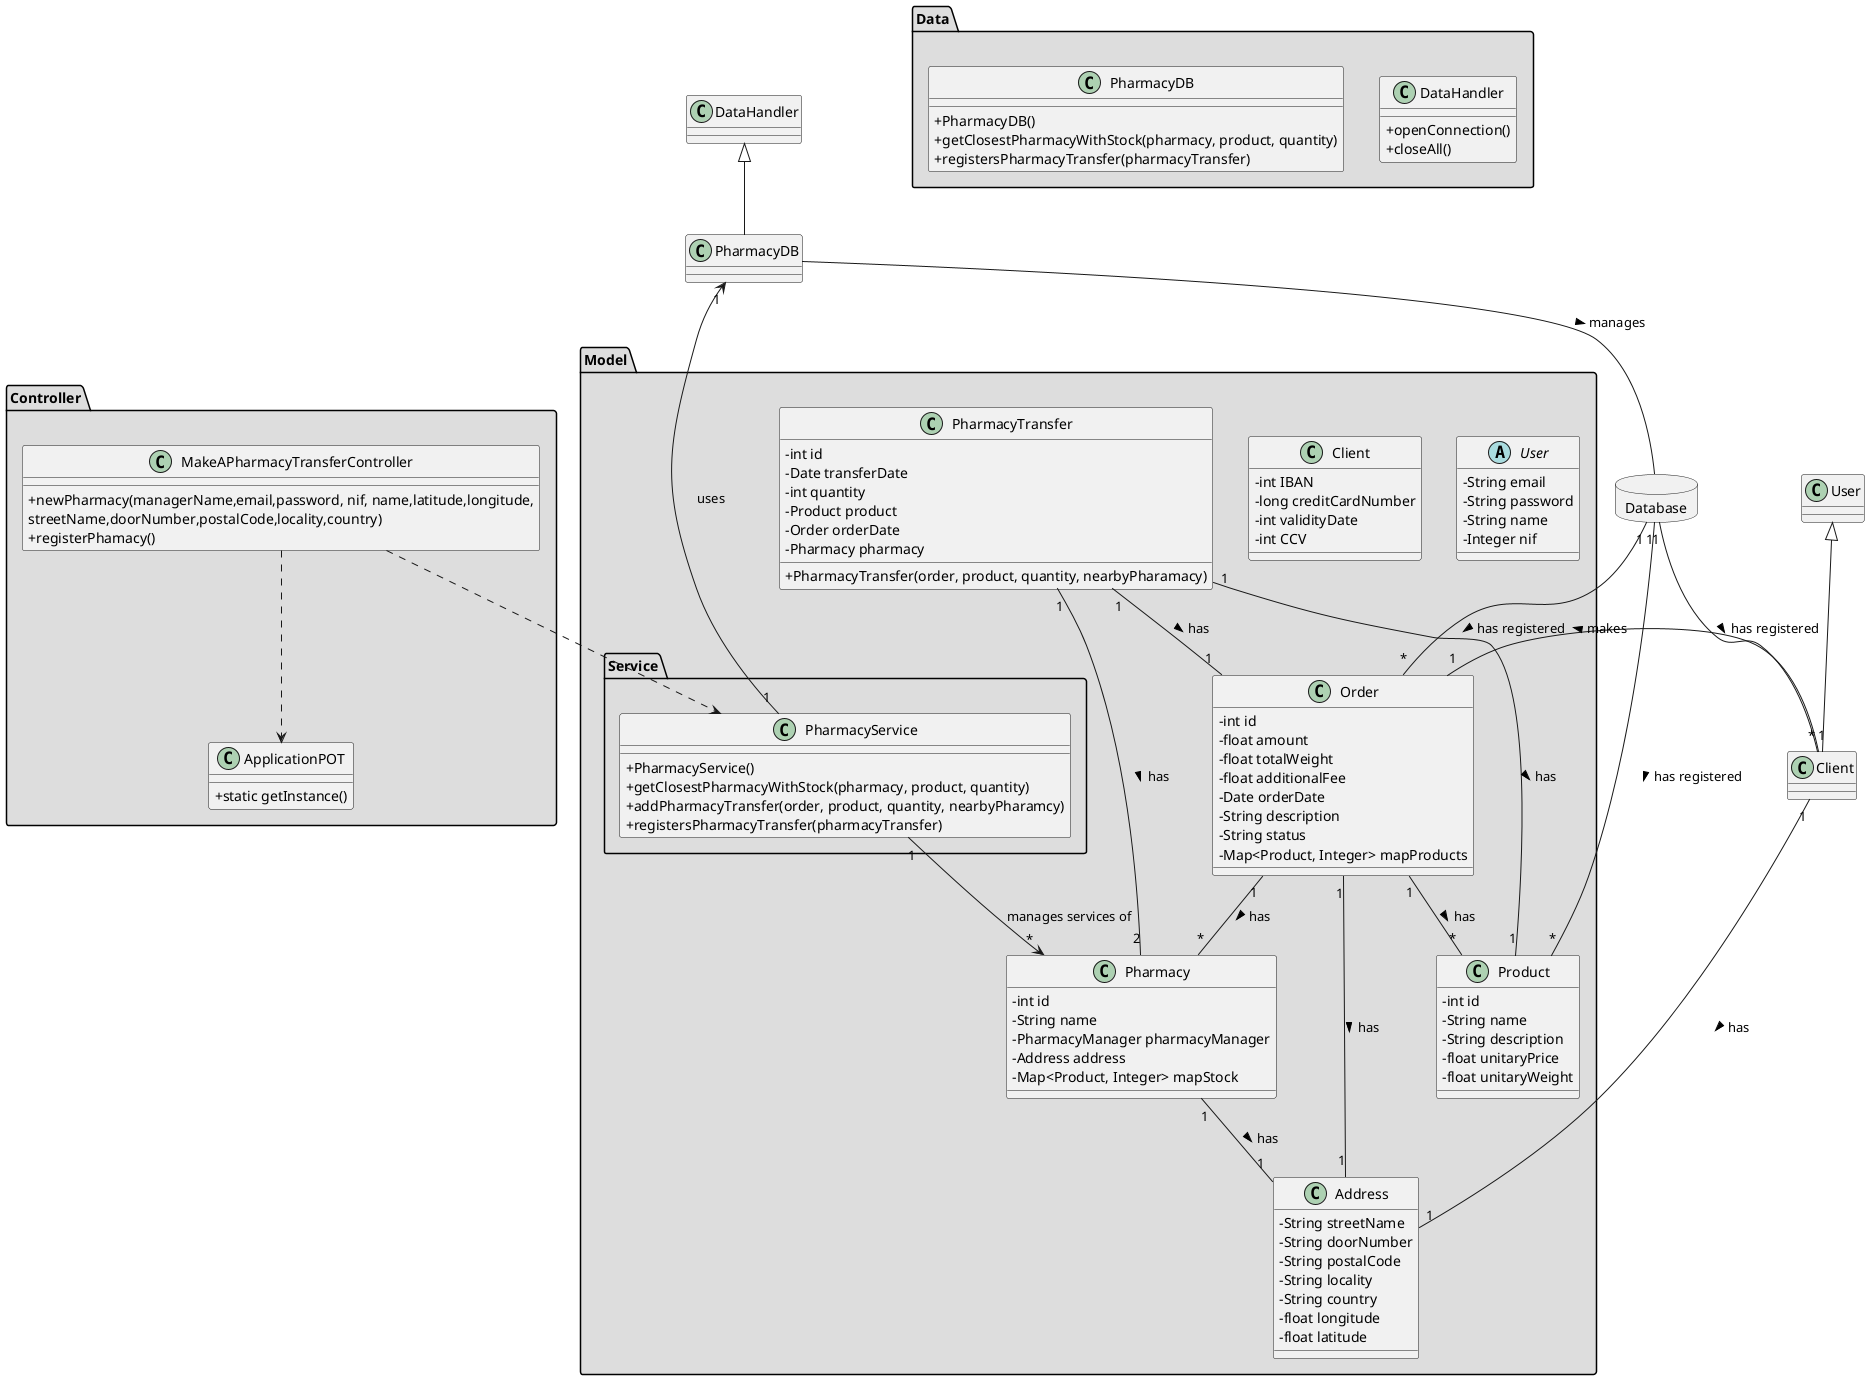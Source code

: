 @startuml
skinparam classAttributeIconSize 0

package "Controller" #DDDDDD {
class MakeAPharmacyTransferController{
+newPharmacy(managerName,email,password, nif, name,latitude,longitude,\nstreetName,doorNumber,postalCode,locality,country)
+registerPhamacy()
}

class ApplicationPOT
{
  +static getInstance()
}
}

package "Model" #DDDDDD {

package "Service" #DDDDDD {
   class PharmacyService{
          +PharmacyService()
          +getClosestPharmacyWithStock(pharmacy, product, quantity)
          +addPharmacyTransfer(order, product, quantity, nearbyPharamcy)
          +registersPharmacyTransfer(pharmacyTransfer)
      }
 }

abstract class User{
-String email
-String password
-String name
-Integer nif
}

class Client{
-   int IBAN
-   long creditCardNumber
-   int validityDate
-   int CCV
}

class Address{
-   String streetName
-   String doorNumber
-   String postalCode
-   String locality
-   String country
-   float longitude
-   float latitude
}

class Pharmacy{
-   int id
-   String name
-   PharmacyManager pharmacyManager
-   Address address
-   Map<Product, Integer> mapStock
}

class Order{
-   int id
-   float amount
-   float totalWeight
-   float additionalFee
-   Date orderDate
-   String description
-   String status
-   Map<Product, Integer> mapProducts
}

class Product{
-   int id
-   String name
-   String description
-   float unitaryPrice
-   float unitaryWeight
}

class PharmacyTransfer{
-   int id
-   Date transferDate
-   int quantity
-   Product product
-   Order orderDate
-   Pharmacy pharmacy
+PharmacyTransfer(order, product, quantity, nearbyPharamacy)
}

}


package "Data" #DDDDDD {
class DataHandler{
    +openConnection()
    +closeAll()
}

class PharmacyDB{
          +PharmacyDB()
          +getClosestPharmacyWithStock(pharmacy, product, quantity)
          +registersPharmacyTransfer(pharmacyTransfer)
      }
}

database Database {
}

class PharmacyDB extends DataHandler
class Client extends User

MakeAPharmacyTransferController ..> ApplicationPOT
MakeAPharmacyTransferController ..> PharmacyService
Database "1" -- "*" Order : has registered >
Database "1" -- "*" Product : has registered >
Database "1" -- "*" Client : has registered >
PharmacyDB -- Database : manages >
PharmacyService "1" --> "*" Pharmacy : manages services of
PharmacyService "1" --> "1" PharmacyDB : uses
Pharmacy "1" -- "1" Address : has >
Order "1" -- "*" Product : has >
Order "1" -- "*" Pharmacy : has >
Client "1" -- "1" Order : makes >
Client "1" -- "1" Address : has >
Order "1" -- "1" Address : has >
PharmacyTransfer "1" -- "2" Pharmacy : has >
PharmacyTransfer "1" -- "1" Product : has >
PharmacyTransfer "1" -- "1" Order : has >

@enduml